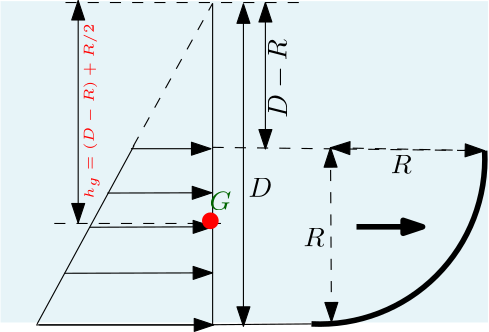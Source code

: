 <?xml version="1.0"?>
<!DOCTYPE ipe SYSTEM "ipe.dtd">
<ipe version="70212" creator="Ipe 7.2.13">
<info created="D:20191022104425" modified="D:20191022104532"/>
<ipestyle name="basic">
<symbol name="arrow/arc(spx)">
<path stroke="sym-stroke" fill="sym-stroke" pen="sym-pen">
0 0 m
-1 0.333 l
-1 -0.333 l
h
</path>
</symbol>
<symbol name="arrow/farc(spx)">
<path stroke="sym-stroke" fill="white" pen="sym-pen">
0 0 m
-1 0.333 l
-1 -0.333 l
h
</path>
</symbol>
<symbol name="arrow/ptarc(spx)">
<path stroke="sym-stroke" fill="sym-stroke" pen="sym-pen">
0 0 m
-1 0.333 l
-0.8 0 l
-1 -0.333 l
h
</path>
</symbol>
<symbol name="arrow/fptarc(spx)">
<path stroke="sym-stroke" fill="white" pen="sym-pen">
0 0 m
-1 0.333 l
-0.8 0 l
-1 -0.333 l
h
</path>
</symbol>
<symbol name="mark/circle(sx)" transformations="translations">
<path fill="sym-stroke">
0.6 0 0 0.6 0 0 e
0.4 0 0 0.4 0 0 e
</path>
</symbol>
<symbol name="mark/disk(sx)" transformations="translations">
<path fill="sym-stroke">
0.6 0 0 0.6 0 0 e
</path>
</symbol>
<symbol name="mark/fdisk(sfx)" transformations="translations">
<group>
<path fill="sym-fill">
0.5 0 0 0.5 0 0 e
</path>
<path fill="sym-stroke" fillrule="eofill">
0.6 0 0 0.6 0 0 e
0.4 0 0 0.4 0 0 e
</path>
</group>
</symbol>
<symbol name="mark/box(sx)" transformations="translations">
<path fill="sym-stroke" fillrule="eofill">
-0.6 -0.6 m
0.6 -0.6 l
0.6 0.6 l
-0.6 0.6 l
h
-0.4 -0.4 m
0.4 -0.4 l
0.4 0.4 l
-0.4 0.4 l
h
</path>
</symbol>
<symbol name="mark/square(sx)" transformations="translations">
<path fill="sym-stroke">
-0.6 -0.6 m
0.6 -0.6 l
0.6 0.6 l
-0.6 0.6 l
h
</path>
</symbol>
<symbol name="mark/fsquare(sfx)" transformations="translations">
<group>
<path fill="sym-fill">
-0.5 -0.5 m
0.5 -0.5 l
0.5 0.5 l
-0.5 0.5 l
h
</path>
<path fill="sym-stroke" fillrule="eofill">
-0.6 -0.6 m
0.6 -0.6 l
0.6 0.6 l
-0.6 0.6 l
h
-0.4 -0.4 m
0.4 -0.4 l
0.4 0.4 l
-0.4 0.4 l
h
</path>
</group>
</symbol>
<symbol name="mark/cross(sx)" transformations="translations">
<group>
<path fill="sym-stroke">
-0.43 -0.57 m
0.57 0.43 l
0.43 0.57 l
-0.57 -0.43 l
h
</path>
<path fill="sym-stroke">
-0.43 0.57 m
0.57 -0.43 l
0.43 -0.57 l
-0.57 0.43 l
h
</path>
</group>
</symbol>
<symbol name="arrow/fnormal(spx)">
<path stroke="sym-stroke" fill="white" pen="sym-pen">
0 0 m
-1 0.333 l
-1 -0.333 l
h
</path>
</symbol>
<symbol name="arrow/pointed(spx)">
<path stroke="sym-stroke" fill="sym-stroke" pen="sym-pen">
0 0 m
-1 0.333 l
-0.8 0 l
-1 -0.333 l
h
</path>
</symbol>
<symbol name="arrow/fpointed(spx)">
<path stroke="sym-stroke" fill="white" pen="sym-pen">
0 0 m
-1 0.333 l
-0.8 0 l
-1 -0.333 l
h
</path>
</symbol>
<symbol name="arrow/linear(spx)">
<path stroke="sym-stroke" pen="sym-pen">
-1 0.333 m
0 0 l
-1 -0.333 l
</path>
</symbol>
<symbol name="arrow/fdouble(spx)">
<path stroke="sym-stroke" fill="white" pen="sym-pen">
0 0 m
-1 0.333 l
-1 -0.333 l
h
-1 0 m
-2 0.333 l
-2 -0.333 l
h
</path>
</symbol>
<symbol name="arrow/double(spx)">
<path stroke="sym-stroke" fill="sym-stroke" pen="sym-pen">
0 0 m
-1 0.333 l
-1 -0.333 l
h
-1 0 m
-2 0.333 l
-2 -0.333 l
h
</path>
</symbol>
<pen name="heavier" value="0.8"/>
<pen name="fat" value="1.2"/>
<pen name="ultrafat" value="2"/>
<symbolsize name="large" value="5"/>
<symbolsize name="small" value="2"/>
<symbolsize name="tiny" value="1.1"/>
<arrowsize name="large" value="10"/>
<arrowsize name="small" value="5"/>
<arrowsize name="tiny" value="3"/>
<color name="red" value="1 0 0"/>
<color name="green" value="0 1 0"/>
<color name="blue" value="0 0 1"/>
<color name="yellow" value="1 1 0"/>
<color name="orange" value="1 0.647 0"/>
<color name="gold" value="1 0.843 0"/>
<color name="purple" value="0.627 0.125 0.941"/>
<color name="gray" value="0.745"/>
<color name="brown" value="0.647 0.165 0.165"/>
<color name="navy" value="0 0 0.502"/>
<color name="pink" value="1 0.753 0.796"/>
<color name="seagreen" value="0.18 0.545 0.341"/>
<color name="turquoise" value="0.251 0.878 0.816"/>
<color name="violet" value="0.933 0.51 0.933"/>
<color name="darkblue" value="0 0 0.545"/>
<color name="darkcyan" value="0 0.545 0.545"/>
<color name="darkgray" value="0.663"/>
<color name="darkgreen" value="0 0.392 0"/>
<color name="darkmagenta" value="0.545 0 0.545"/>
<color name="darkorange" value="1 0.549 0"/>
<color name="darkred" value="0.545 0 0"/>
<color name="lightblue" value="0.678 0.847 0.902"/>
<color name="lightcyan" value="0.878 1 1"/>
<color name="lightgray" value="0.827"/>
<color name="lightgreen" value="0.565 0.933 0.565"/>
<color name="lightyellow" value="1 1 0.878"/>
<dashstyle name="dashed" value="[4] 0"/>
<dashstyle name="dotted" value="[1 3] 0"/>
<dashstyle name="dash dotted" value="[4 2 1 2] 0"/>
<dashstyle name="dash dot dotted" value="[4 2 1 2 1 2] 0"/>
<textsize name="large" value="\large"/>
<textsize name="small" value="\small"/>
<textsize name="tiny" value="\tiny"/>
<textsize name="Large" value="\Large"/>
<textsize name="LARGE" value="\LARGE"/>
<textsize name="huge" value="\huge"/>
<textsize name="Huge" value="\Huge"/>
<textsize name="footnote" value="\footnotesize"/>
<textstyle name="center" begin="\begin{center}" end="\end{center}"/>
<textstyle name="itemize" begin="\begin{itemize}" end="\end{itemize}"/>
<textstyle name="item" begin="\begin{itemize}\item{}" end="\end{itemize}"/>
<gridsize name="4 pts" value="4"/>
<gridsize name="8 pts (~3 mm)" value="8"/>
<gridsize name="16 pts (~6 mm)" value="16"/>
<gridsize name="32 pts (~12 mm)" value="32"/>
<gridsize name="10 pts (~3.5 mm)" value="10"/>
<gridsize name="20 pts (~7 mm)" value="20"/>
<gridsize name="14 pts (~5 mm)" value="14"/>
<gridsize name="28 pts (~10 mm)" value="28"/>
<gridsize name="56 pts (~20 mm)" value="56"/>
<anglesize name="90 deg" value="90"/>
<anglesize name="60 deg" value="60"/>
<anglesize name="45 deg" value="45"/>
<anglesize name="30 deg" value="30"/>
<anglesize name="22.5 deg" value="22.5"/>
<opacity name="10%" value="0.1"/>
<opacity name="30%" value="0.3"/>
<opacity name="50%" value="0.5"/>
<opacity name="75%" value="0.75"/>
<tiling name="falling" angle="-60" step="4" width="1"/>
<tiling name="rising" angle="30" step="4" width="1"/>
</ipestyle>
<page>
<layer name="alpha"/>
<view layers="alpha" active="alpha"/>
<path layer="alpha" matrix="0.913901 0 0 0.803431 34.868 126.774" fill="lightblue" opacity="30%" stroke-opacity="opaque">
192 768 m
192 624 l
384 624 l
384 768 l
h
</path>
<path matrix="1 0 0 1 73.775 -50.813" stroke="black" pen="ultrafat">
248.484 678.42 m
59.4755 0 0 59.4755 251.433 737.823 310.835 740.771 a
</path>
<path matrix="10.6836 0 0 1.20524 -1764.57 -182.605" stroke="black">
192 768 m
192 672 l
</path>
<path matrix="1 0 0 1 73.775 -50.813" stroke="black" dash="dashed">
212.904 741.984 m
310.835 740.771 l
</path>
<path matrix="1 0 0 1 73.775 -50.813" stroke="black">
212.904 678.127 m
248.484 678.42 l
</path>
<path matrix="1 0 0 1 71.973 -52.615" stroke="black">
151.174 679.862 m
214.606 679.862 l
</path>
<path matrix="0.549459 0 0 0.554813 141.434 251.411" stroke="black">
212.904 793.83 m
149.372 678.06 l
149.372 678.06 l
</path>
<path matrix="1.28855 0 0 0.6 12.3263 239.296" stroke="black" arrow="normal/normal">
190.098 752.304 m
212.443 752.304 l
</path>
<path matrix="1.10735 0 0 1 50.5969 -57.3004" stroke="black" arrow="normal/normal">
178.983 732.019 m
212.904 732.121 l
</path>
<path matrix="1 0 0 1 73.775 -50.813" stroke="black" arrow="normal/normal">
168.666 713.217 m
212.904 713.38 l
</path>
<path matrix="1 0 0 1 73.775 -50.813" stroke="black" arrow="normal/normal">
159.573 696.649 m
212.904 696.801 l
</path>
<path matrix="1.03785 0 0 1 68.0807 -50.813" stroke="black" arrow="normal/normal">
150.453 678.06 m
211.002 678.06 l
</path>
<path matrix="1.25511 0 0 1.24114 19.4604 -242.241" stroke="black" dash="dashed">
190.098 752.304 m
212.904 793.83 l
</path>
<path matrix="-3.34602 0 0 0.906765 1047.28 17.409" stroke="black" arrow="normal/normal" rarrow="normal/normal">
224 800 m
224 672 l
</path>
<path matrix="1 0 0 1 105.851 -51.8942" stroke="black" pen="ultrafat" arrow="normal/normal">
232.626 714.461 m
256.413 714.461 l
</path>
<path matrix="2.98863 0 0 -3 -379.666 3125.64" stroke="black" dash="dashed">
205.235 794.112 m
233.347 794.112 l
</path>
<path matrix="1 0 0 1 73.775 -50.813" stroke="black" dash="dashed" arrow="normal/normal" rarrow="normal/normal">
255.332 741.852 m
255.693 679.141 l
</path>
<text matrix="1 0 0 1 232.355 -83.2498" transformations="translations" pos="87.0211 738.609" stroke="black" type="label" width="7.641" height="6.808" depth="0" valign="baseline" style="math">R</text>
<text matrix="1 0 0 1 263.711 -56.9402" transformations="translations" pos="87.0211 738.609" stroke="black" type="label" width="7.641" height="6.808" depth="0" valign="baseline" style="math">R</text>
<text matrix="1 0 0 1 212.532 -65.2296" transformations="translations" pos="87.0211 738.609" stroke="black" type="label" width="8.525" height="6.808" depth="0" valign="baseline" style="math">D</text>
<path matrix="1 0 0 1.03031 73.775 -74.8811" stroke="black" arrow="normal/normal" rarrow="normal/normal">
231.906 794.112 m
231.906 742.933 l
</path>
<text matrix="0 1 -1 0 1052.08 614.821" pos="87.0211 738.609" stroke="black" type="label" width="28.343" height="6.808" depth="0.83" valign="baseline" style="math">D-R</text>
<path matrix="1 0 0 1 73.775 -50.813" stroke="black" dash="dashed" arrow="normal/normal" rarrow="normal/normal">
255.332 741.85 m
310.835 740.771 l
</path>
<path matrix="1 0 0 1 165.679 -136.23" stroke="black" dash="dashed">
64 800 m
128 800 l
</path>
<path matrix="1 0 0 1.01435 73.775 -62.2221" stroke="black" arrow="normal/normal" rarrow="normal/normal">
164.509 794.832 m
164.509 715.903 l
</path>
<text matrix="0 1 -1 0 1007.39 626.437" pos="46.2948 763.477" stroke="red" type="label" width="62.951" height="3.741" depth="1.96" valign="baseline" size="tiny" style="math">h_g = (D-R)+R/2</text>
<use matrix="1 0 0 1 73.775 -50.813" name="mark/disk(sx)" pos="212.083 715.542" size="large" stroke="red"/>
<text matrix="1 0 0 1 173.787 -104.986" transformations="translations" pos="111.786 773.488" stroke="darkgreen" type="label" width="7.833" height="6.808" depth="0" valign="baseline" style="math">G</text>
</page>
</ipe>
